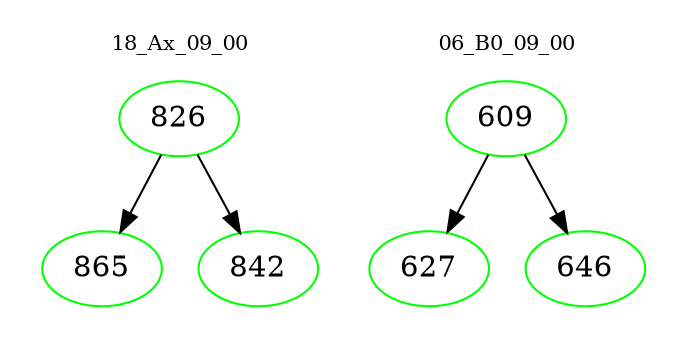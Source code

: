 digraph{
subgraph cluster_0 {
color = white
label = "18_Ax_09_00";
fontsize=10;
T0_826 [label="826", color="green"]
T0_826 -> T0_865 [color="black"]
T0_865 [label="865", color="green"]
T0_826 -> T0_842 [color="black"]
T0_842 [label="842", color="green"]
}
subgraph cluster_1 {
color = white
label = "06_B0_09_00";
fontsize=10;
T1_609 [label="609", color="green"]
T1_609 -> T1_627 [color="black"]
T1_627 [label="627", color="green"]
T1_609 -> T1_646 [color="black"]
T1_646 [label="646", color="green"]
}
}
